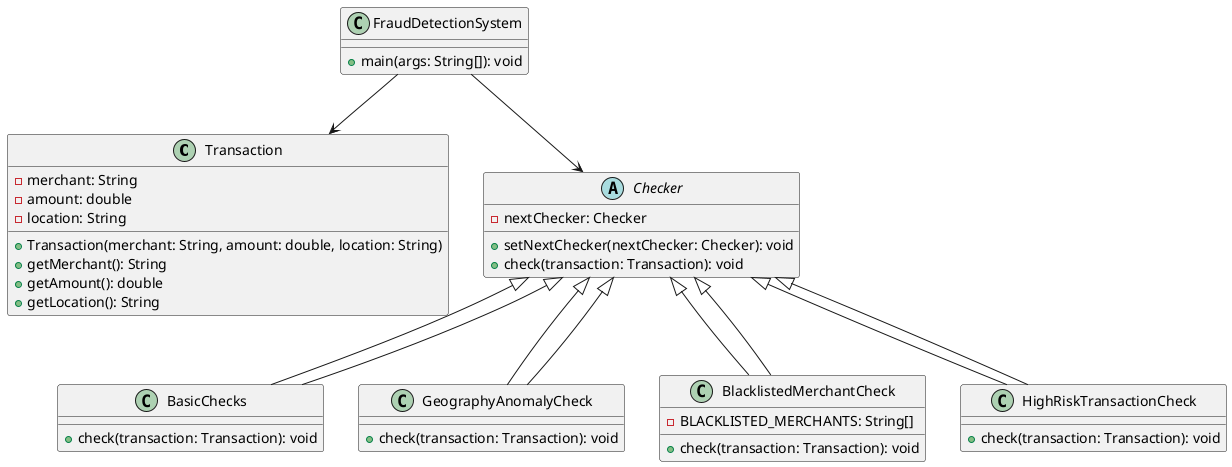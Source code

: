 @startuml

class Transaction {
    -merchant: String
    -amount: double
    -location: String
    +Transaction(merchant: String, amount: double, location: String)
    +getMerchant(): String
    +getAmount(): double
    +getLocation(): String
}

abstract class Checker {
    -nextChecker: Checker
    +setNextChecker(nextChecker: Checker): void
    +check(transaction: Transaction): void
}

class BasicChecks extends Checker {
    +check(transaction: Transaction): void
}

class GeographyAnomalyCheck extends Checker {
    +check(transaction: Transaction): void
}

class BlacklistedMerchantCheck extends Checker {
    -BLACKLISTED_MERCHANTS: String[]
    +check(transaction: Transaction): void
}

class HighRiskTransactionCheck extends Checker {
    +check(transaction: Transaction): void
}

class FraudDetectionSystem {
    +main(args: String[]): void
}

Checker <|-- BasicChecks
Checker <|-- GeographyAnomalyCheck
Checker <|-- BlacklistedMerchantCheck
Checker <|-- HighRiskTransactionCheck

FraudDetectionSystem --> Transaction
FraudDetectionSystem --> Checker

@enduml
